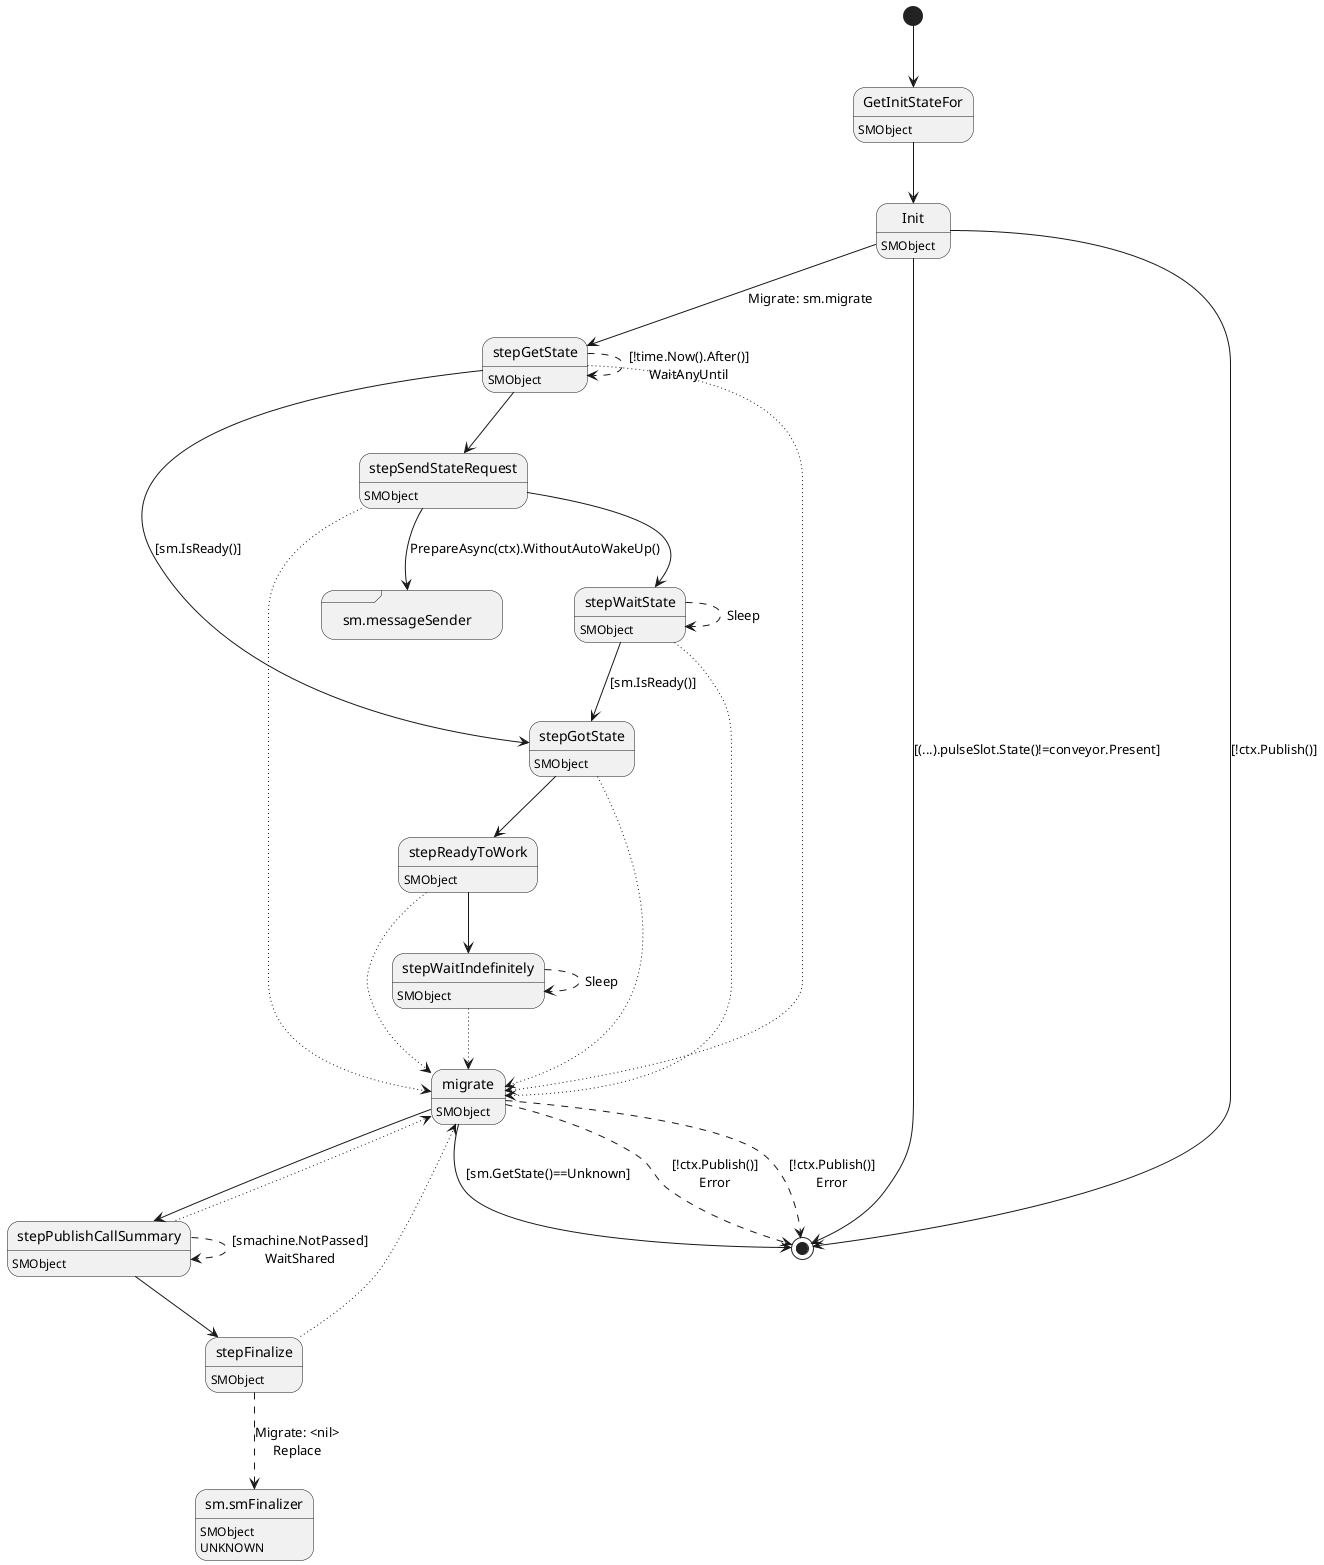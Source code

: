 @startuml
state "GetInitStateFor" as T00_S001
T00_S001 : SMObject
[*] --> T00_S001
T00_S001 --> T00_S002
state "Init" as T00_S002
T00_S002 : SMObject
T00_S002 --> [*] : [(...).pulseSlot.State()!=conveyor.Present]
T00_S002 --> [*] : [!ctx.Publish()]
T00_S002 --> T00_S005 : Migrate: sm.migrate
state "migrate" as T00_S010
T00_S010 : SMObject
T00_S010 --> [*] : [sm.GetState()==Unknown]
T00_S010 --[dashed]> [*] : [!ctx.Publish()]\nError
T00_S010 --[dashed]> [*] : [!ctx.Publish()]\nError
T00_S010 --> T00_S011
state "sm.messageSender" as T00_S004 <<sdlreceive>>
state "stepFinalize" as T00_S012
T00_S012 : SMObject
T00_S012 --[dotted]> T00_S010
state "sm.smFinalizer" as T00_U001
T00_U001 : SMObject
T00_U001 : UNKNOWN 
T00_S012 --[dashed]> T00_U001 : Migrate: <nil>\nReplace
state "stepGetState" as T00_S005
T00_S005 : SMObject
T00_S005 --[dotted]> T00_S010
T00_S005 --> T00_S007 : [sm.IsReady()]
T00_S005 --[dashed]> T00_S005 : [!time.Now().After()]\nWaitAnyUntil
T00_S005 --> T00_S003
state "stepGotState" as T00_S007
T00_S007 : SMObject
T00_S007 --[dotted]> T00_S010
T00_S007 --> T00_S008
state "stepPublishCallSummary" as T00_S011
T00_S011 : SMObject
T00_S011 --[dotted]> T00_S010
T00_S011 --[dashed]> T00_S011 : [smachine.NotPassed]\nWaitShared
T00_S011 --> T00_S012
state "stepReadyToWork" as T00_S008
T00_S008 : SMObject
T00_S008 --[dotted]> T00_S010
T00_S008 --> T00_S009
state "stepSendStateRequest" as T00_S003
T00_S003 : SMObject
T00_S003 --[dotted]> T00_S010
T00_S003 --> T00_S004 : PrepareAsync(ctx).WithoutAutoWakeUp()
T00_S003 --> T00_S006
state "stepWaitIndefinitely" as T00_S009
T00_S009 : SMObject
T00_S009 --[dotted]> T00_S010
T00_S009 --[dashed]> T00_S009 : Sleep
state "stepWaitState" as T00_S006
T00_S006 : SMObject
T00_S006 --[dotted]> T00_S010
T00_S006 --> T00_S007 : [sm.IsReady()]
T00_S006 --[dashed]> T00_S006 : Sleep
@enduml
